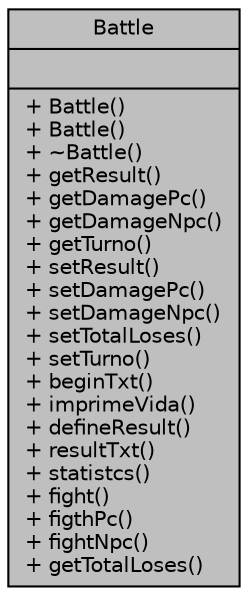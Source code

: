 digraph "Battle"
{
 // LATEX_PDF_SIZE
  edge [fontname="Helvetica",fontsize="10",labelfontname="Helvetica",labelfontsize="10"];
  node [fontname="Helvetica",fontsize="10",shape=record];
  Node1 [label="{Battle\n||+ Battle()\l+ Battle()\l+ ~Battle()\l+ getResult()\l+ getDamagePc()\l+ getDamageNpc()\l+ getTurno()\l+ setResult()\l+ setDamagePc()\l+ setDamageNpc()\l+ setTotalLoses()\l+ setTurno()\l+ beginTxt()\l+ imprimeVida()\l+ defineResult()\l+ resultTxt()\l+ statistcs()\l+ fight()\l+ figthPc()\l+ fightNpc()\l+ getTotalLoses()\l}",height=0.2,width=0.4,color="black", fillcolor="grey75", style="filled", fontcolor="black",tooltip=" "];
}
